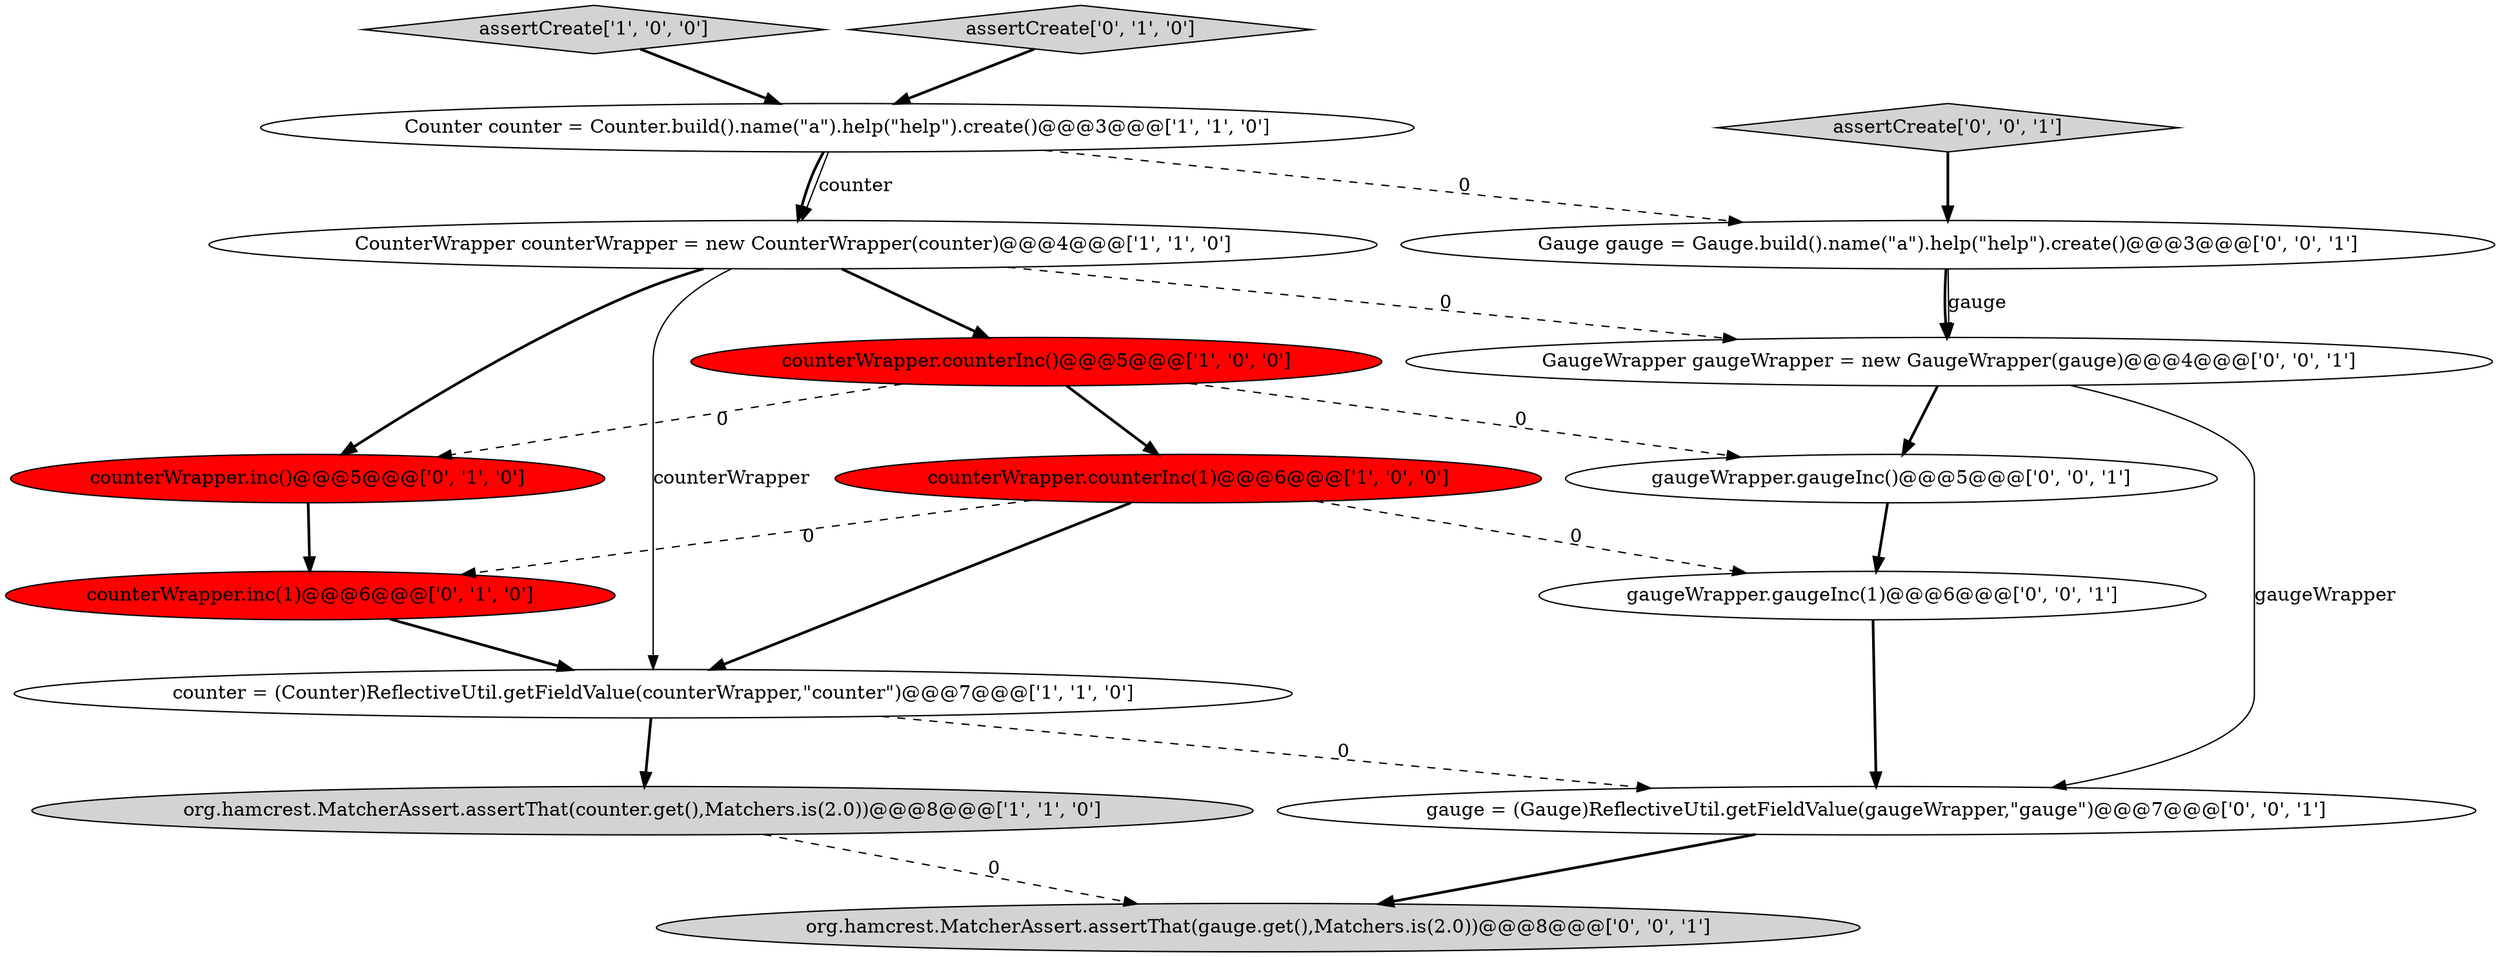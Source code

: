 digraph {
10 [style = filled, label = "org.hamcrest.MatcherAssert.assertThat(gauge.get(),Matchers.is(2.0))@@@8@@@['0', '0', '1']", fillcolor = lightgray, shape = ellipse image = "AAA0AAABBB3BBB"];
14 [style = filled, label = "Gauge gauge = Gauge.build().name(\"a\").help(\"help\").create()@@@3@@@['0', '0', '1']", fillcolor = white, shape = ellipse image = "AAA0AAABBB3BBB"];
4 [style = filled, label = "Counter counter = Counter.build().name(\"a\").help(\"help\").create()@@@3@@@['1', '1', '0']", fillcolor = white, shape = ellipse image = "AAA0AAABBB1BBB"];
3 [style = filled, label = "assertCreate['1', '0', '0']", fillcolor = lightgray, shape = diamond image = "AAA0AAABBB1BBB"];
9 [style = filled, label = "assertCreate['0', '1', '0']", fillcolor = lightgray, shape = diamond image = "AAA0AAABBB2BBB"];
11 [style = filled, label = "gaugeWrapper.gaugeInc()@@@5@@@['0', '0', '1']", fillcolor = white, shape = ellipse image = "AAA0AAABBB3BBB"];
6 [style = filled, label = "CounterWrapper counterWrapper = new CounterWrapper(counter)@@@4@@@['1', '1', '0']", fillcolor = white, shape = ellipse image = "AAA0AAABBB1BBB"];
16 [style = filled, label = "GaugeWrapper gaugeWrapper = new GaugeWrapper(gauge)@@@4@@@['0', '0', '1']", fillcolor = white, shape = ellipse image = "AAA0AAABBB3BBB"];
0 [style = filled, label = "counterWrapper.counterInc()@@@5@@@['1', '0', '0']", fillcolor = red, shape = ellipse image = "AAA1AAABBB1BBB"];
15 [style = filled, label = "gaugeWrapper.gaugeInc(1)@@@6@@@['0', '0', '1']", fillcolor = white, shape = ellipse image = "AAA0AAABBB3BBB"];
13 [style = filled, label = "gauge = (Gauge)ReflectiveUtil.getFieldValue(gaugeWrapper,\"gauge\")@@@7@@@['0', '0', '1']", fillcolor = white, shape = ellipse image = "AAA0AAABBB3BBB"];
12 [style = filled, label = "assertCreate['0', '0', '1']", fillcolor = lightgray, shape = diamond image = "AAA0AAABBB3BBB"];
5 [style = filled, label = "counterWrapper.counterInc(1)@@@6@@@['1', '0', '0']", fillcolor = red, shape = ellipse image = "AAA1AAABBB1BBB"];
7 [style = filled, label = "counterWrapper.inc(1)@@@6@@@['0', '1', '0']", fillcolor = red, shape = ellipse image = "AAA1AAABBB2BBB"];
8 [style = filled, label = "counterWrapper.inc()@@@5@@@['0', '1', '0']", fillcolor = red, shape = ellipse image = "AAA1AAABBB2BBB"];
1 [style = filled, label = "counter = (Counter)ReflectiveUtil.getFieldValue(counterWrapper,\"counter\")@@@7@@@['1', '1', '0']", fillcolor = white, shape = ellipse image = "AAA0AAABBB1BBB"];
2 [style = filled, label = "org.hamcrest.MatcherAssert.assertThat(counter.get(),Matchers.is(2.0))@@@8@@@['1', '1', '0']", fillcolor = lightgray, shape = ellipse image = "AAA0AAABBB1BBB"];
14->16 [style = bold, label=""];
13->10 [style = bold, label=""];
15->13 [style = bold, label=""];
7->1 [style = bold, label=""];
16->11 [style = bold, label=""];
6->1 [style = solid, label="counterWrapper"];
4->6 [style = bold, label=""];
14->16 [style = solid, label="gauge"];
9->4 [style = bold, label=""];
4->6 [style = solid, label="counter"];
16->13 [style = solid, label="gaugeWrapper"];
0->11 [style = dashed, label="0"];
6->0 [style = bold, label=""];
3->4 [style = bold, label=""];
11->15 [style = bold, label=""];
8->7 [style = bold, label=""];
2->10 [style = dashed, label="0"];
1->13 [style = dashed, label="0"];
5->1 [style = bold, label=""];
6->16 [style = dashed, label="0"];
6->8 [style = bold, label=""];
12->14 [style = bold, label=""];
0->8 [style = dashed, label="0"];
4->14 [style = dashed, label="0"];
1->2 [style = bold, label=""];
5->7 [style = dashed, label="0"];
5->15 [style = dashed, label="0"];
0->5 [style = bold, label=""];
}
